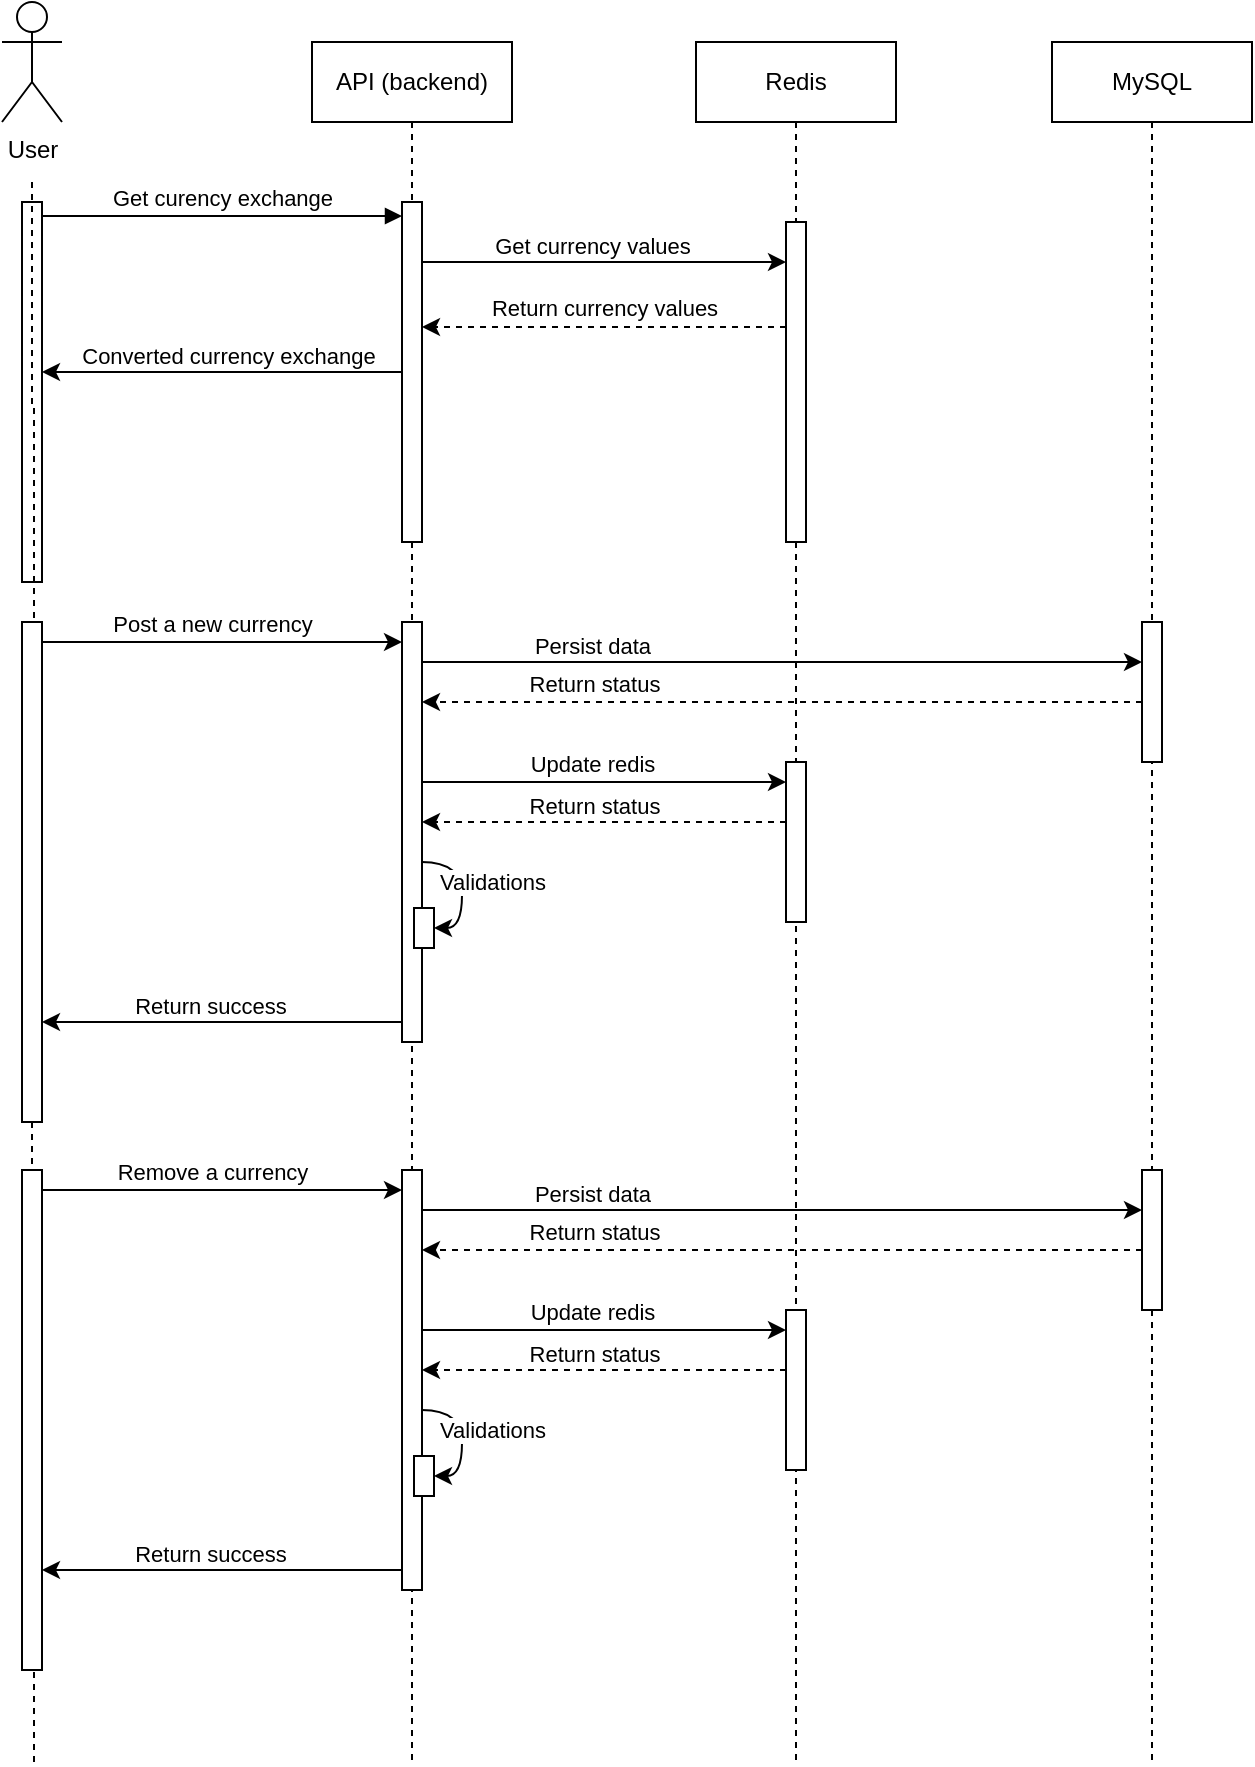 <mxfile version="21.4.0" type="device">
  <diagram name="Page-1" id="2YBvvXClWsGukQMizWep">
    <mxGraphModel dx="3162" dy="1423" grid="1" gridSize="10" guides="1" tooltips="1" connect="1" arrows="1" fold="1" page="1" pageScale="1" pageWidth="850" pageHeight="1100" math="0" shadow="0">
      <root>
        <mxCell id="0" />
        <mxCell id="1" parent="0" />
        <mxCell id="aM9ryv3xv72pqoxQDRHE-5" value="API (backend)" style="shape=umlLifeline;perimeter=lifelinePerimeter;whiteSpace=wrap;html=1;container=0;dropTarget=0;collapsible=0;recursiveResize=0;outlineConnect=0;portConstraint=eastwest;newEdgeStyle={&quot;edgeStyle&quot;:&quot;elbowEdgeStyle&quot;,&quot;elbow&quot;:&quot;vertical&quot;,&quot;curved&quot;:0,&quot;rounded&quot;:0};" parent="1" vertex="1">
          <mxGeometry x="230" y="40" width="100" height="860" as="geometry" />
        </mxCell>
        <mxCell id="aM9ryv3xv72pqoxQDRHE-6" value="" style="html=1;points=[];perimeter=orthogonalPerimeter;outlineConnect=0;targetShapes=umlLifeline;portConstraint=eastwest;newEdgeStyle={&quot;edgeStyle&quot;:&quot;elbowEdgeStyle&quot;,&quot;elbow&quot;:&quot;vertical&quot;,&quot;curved&quot;:0,&quot;rounded&quot;:0};" parent="aM9ryv3xv72pqoxQDRHE-5" vertex="1">
          <mxGeometry x="45" y="80" width="10" height="170" as="geometry" />
        </mxCell>
        <mxCell id="AGXBxdNBX98rV4UzV4EK-25" style="edgeStyle=orthogonalEdgeStyle;rounded=0;orthogonalLoop=1;jettySize=auto;html=1;elbow=vertical;curved=1;" edge="1" parent="aM9ryv3xv72pqoxQDRHE-5" source="AGXBxdNBX98rV4UzV4EK-13" target="AGXBxdNBX98rV4UzV4EK-22">
          <mxGeometry relative="1" as="geometry">
            <Array as="points">
              <mxPoint x="75" y="410" />
              <mxPoint x="75" y="443" />
            </Array>
          </mxGeometry>
        </mxCell>
        <mxCell id="AGXBxdNBX98rV4UzV4EK-26" value="Validations" style="edgeLabel;html=1;align=center;verticalAlign=middle;resizable=0;points=[];" vertex="1" connectable="0" parent="AGXBxdNBX98rV4UzV4EK-25">
          <mxGeometry x="-0.168" relative="1" as="geometry">
            <mxPoint x="15" y="2" as="offset" />
          </mxGeometry>
        </mxCell>
        <mxCell id="AGXBxdNBX98rV4UzV4EK-13" value="" style="html=1;points=[];perimeter=orthogonalPerimeter;outlineConnect=0;targetShapes=umlLifeline;portConstraint=eastwest;newEdgeStyle={&quot;edgeStyle&quot;:&quot;elbowEdgeStyle&quot;,&quot;elbow&quot;:&quot;vertical&quot;,&quot;curved&quot;:0,&quot;rounded&quot;:0};" vertex="1" parent="aM9ryv3xv72pqoxQDRHE-5">
          <mxGeometry x="45" y="290" width="10" height="210" as="geometry" />
        </mxCell>
        <mxCell id="AGXBxdNBX98rV4UzV4EK-22" value="" style="html=1;points=[];perimeter=orthogonalPerimeter;outlineConnect=0;targetShapes=umlLifeline;portConstraint=eastwest;newEdgeStyle={&quot;edgeStyle&quot;:&quot;elbowEdgeStyle&quot;,&quot;elbow&quot;:&quot;vertical&quot;,&quot;curved&quot;:0,&quot;rounded&quot;:0};" vertex="1" parent="aM9ryv3xv72pqoxQDRHE-5">
          <mxGeometry x="51" y="433" width="10" height="20" as="geometry" />
        </mxCell>
        <mxCell id="aM9ryv3xv72pqoxQDRHE-7" value="Get curency exchange" style="html=1;verticalAlign=bottom;endArrow=block;edgeStyle=elbowEdgeStyle;elbow=vertical;curved=0;rounded=0;" parent="1" target="aM9ryv3xv72pqoxQDRHE-6" edge="1">
          <mxGeometry relative="1" as="geometry">
            <mxPoint x="95" y="127" as="sourcePoint" />
            <Array as="points">
              <mxPoint x="180" y="127" />
            </Array>
            <mxPoint x="265" y="127" as="targetPoint" />
          </mxGeometry>
        </mxCell>
        <mxCell id="y85h3PkktMuP87ZLB39z-1" value="Redis" style="shape=umlLifeline;perimeter=lifelinePerimeter;whiteSpace=wrap;html=1;container=0;dropTarget=0;collapsible=0;recursiveResize=0;outlineConnect=0;portConstraint=eastwest;newEdgeStyle={&quot;edgeStyle&quot;:&quot;elbowEdgeStyle&quot;,&quot;elbow&quot;:&quot;vertical&quot;,&quot;curved&quot;:0,&quot;rounded&quot;:0};" parent="1" vertex="1">
          <mxGeometry x="422" y="40" width="100" height="860" as="geometry" />
        </mxCell>
        <mxCell id="y85h3PkktMuP87ZLB39z-2" value="" style="html=1;points=[];perimeter=orthogonalPerimeter;outlineConnect=0;targetShapes=umlLifeline;portConstraint=eastwest;newEdgeStyle={&quot;edgeStyle&quot;:&quot;elbowEdgeStyle&quot;,&quot;elbow&quot;:&quot;vertical&quot;,&quot;curved&quot;:0,&quot;rounded&quot;:0};" parent="y85h3PkktMuP87ZLB39z-1" vertex="1">
          <mxGeometry x="45" y="90" width="10" height="160" as="geometry" />
        </mxCell>
        <mxCell id="AGXBxdNBX98rV4UzV4EK-6" value="" style="html=1;points=[];perimeter=orthogonalPerimeter;outlineConnect=0;targetShapes=umlLifeline;portConstraint=eastwest;newEdgeStyle={&quot;edgeStyle&quot;:&quot;elbowEdgeStyle&quot;,&quot;elbow&quot;:&quot;vertical&quot;,&quot;curved&quot;:0,&quot;rounded&quot;:0};" vertex="1" parent="y85h3PkktMuP87ZLB39z-1">
          <mxGeometry x="45" y="360" width="10" height="80" as="geometry" />
        </mxCell>
        <mxCell id="y85h3PkktMuP87ZLB39z-3" style="edgeStyle=elbowEdgeStyle;rounded=0;orthogonalLoop=1;jettySize=auto;html=1;elbow=vertical;curved=0;" parent="1" source="aM9ryv3xv72pqoxQDRHE-6" target="y85h3PkktMuP87ZLB39z-2" edge="1">
          <mxGeometry relative="1" as="geometry">
            <mxPoint x="450" y="150" as="targetPoint" />
            <Array as="points">
              <mxPoint x="370" y="150" />
            </Array>
          </mxGeometry>
        </mxCell>
        <mxCell id="y85h3PkktMuP87ZLB39z-4" value="Get currency values" style="edgeLabel;html=1;align=center;verticalAlign=bottom;resizable=0;points=[];" parent="y85h3PkktMuP87ZLB39z-3" vertex="1" connectable="0">
          <mxGeometry x="-0.202" relative="1" as="geometry">
            <mxPoint x="12" as="offset" />
          </mxGeometry>
        </mxCell>
        <mxCell id="y85h3PkktMuP87ZLB39z-5" style="edgeStyle=elbowEdgeStyle;rounded=0;orthogonalLoop=1;jettySize=auto;html=1;elbow=vertical;curved=0;dashed=1;" parent="1" edge="1" source="y85h3PkktMuP87ZLB39z-2">
          <mxGeometry relative="1" as="geometry">
            <mxPoint x="457" y="182.667" as="sourcePoint" />
            <mxPoint x="285" y="182.667" as="targetPoint" />
          </mxGeometry>
        </mxCell>
        <mxCell id="y85h3PkktMuP87ZLB39z-6" value="Return currency values" style="edgeLabel;html=1;align=center;verticalAlign=bottom;resizable=0;points=[];" parent="y85h3PkktMuP87ZLB39z-5" vertex="1" connectable="0">
          <mxGeometry x="-0.185" y="-1" relative="1" as="geometry">
            <mxPoint x="-17" as="offset" />
          </mxGeometry>
        </mxCell>
        <mxCell id="y85h3PkktMuP87ZLB39z-7" style="edgeStyle=elbowEdgeStyle;rounded=0;orthogonalLoop=1;jettySize=auto;html=1;elbow=vertical;curved=0;" parent="1" source="aM9ryv3xv72pqoxQDRHE-6" edge="1">
          <mxGeometry relative="1" as="geometry">
            <mxPoint x="95" y="205.211" as="targetPoint" />
          </mxGeometry>
        </mxCell>
        <mxCell id="y85h3PkktMuP87ZLB39z-8" value="Converted currency exchange" style="edgeLabel;html=1;align=center;verticalAlign=bottom;resizable=0;points=[];" parent="y85h3PkktMuP87ZLB39z-7" vertex="1" connectable="0">
          <mxGeometry x="0.168" relative="1" as="geometry">
            <mxPoint x="18" as="offset" />
          </mxGeometry>
        </mxCell>
        <mxCell id="y85h3PkktMuP87ZLB39z-10" style="edgeStyle=orthogonalEdgeStyle;rounded=0;orthogonalLoop=1;jettySize=auto;html=1;dashed=1;endArrow=none;endFill=0;movable=1;resizable=1;rotatable=1;deletable=1;editable=1;locked=0;connectable=1;" parent="1" edge="1" source="AGXBxdNBX98rV4UzV4EK-3">
          <mxGeometry relative="1" as="geometry">
            <mxPoint x="90" y="900" as="targetPoint" />
            <mxPoint x="90" y="110" as="sourcePoint" />
            <Array as="points">
              <mxPoint x="90" y="620" />
              <mxPoint x="91" y="620" />
            </Array>
          </mxGeometry>
        </mxCell>
        <mxCell id="y85h3PkktMuP87ZLB39z-9" value="User" style="shape=umlActor;verticalLabelPosition=bottom;verticalAlign=top;html=1;outlineConnect=0;movable=1;resizable=1;rotatable=1;deletable=1;editable=1;locked=0;connectable=1;" parent="1" vertex="1">
          <mxGeometry x="75" y="20" width="30" height="60" as="geometry" />
        </mxCell>
        <mxCell id="y85h3PkktMuP87ZLB39z-11" value="" style="html=1;points=[];perimeter=orthogonalPerimeter;outlineConnect=0;targetShapes=umlLifeline;portConstraint=eastwest;newEdgeStyle={&quot;edgeStyle&quot;:&quot;elbowEdgeStyle&quot;,&quot;elbow&quot;:&quot;vertical&quot;,&quot;curved&quot;:0,&quot;rounded&quot;:0};" parent="1" vertex="1">
          <mxGeometry x="85" y="120" width="10" height="190" as="geometry" />
        </mxCell>
        <mxCell id="AGXBxdNBX98rV4UzV4EK-1" value="MySQL" style="shape=umlLifeline;perimeter=lifelinePerimeter;whiteSpace=wrap;html=1;container=0;dropTarget=0;collapsible=0;recursiveResize=0;outlineConnect=0;portConstraint=eastwest;newEdgeStyle={&quot;edgeStyle&quot;:&quot;elbowEdgeStyle&quot;,&quot;elbow&quot;:&quot;vertical&quot;,&quot;curved&quot;:0,&quot;rounded&quot;:0};" vertex="1" parent="1">
          <mxGeometry x="600" y="40" width="100" height="860" as="geometry" />
        </mxCell>
        <mxCell id="AGXBxdNBX98rV4UzV4EK-2" value="" style="html=1;points=[];perimeter=orthogonalPerimeter;outlineConnect=0;targetShapes=umlLifeline;portConstraint=eastwest;newEdgeStyle={&quot;edgeStyle&quot;:&quot;elbowEdgeStyle&quot;,&quot;elbow&quot;:&quot;vertical&quot;,&quot;curved&quot;:0,&quot;rounded&quot;:0};" vertex="1" parent="AGXBxdNBX98rV4UzV4EK-1">
          <mxGeometry x="45" y="290" width="10" height="70" as="geometry" />
        </mxCell>
        <mxCell id="AGXBxdNBX98rV4UzV4EK-5" value="" style="edgeStyle=orthogonalEdgeStyle;rounded=0;orthogonalLoop=1;jettySize=auto;html=1;dashed=1;endArrow=none;endFill=0;movable=1;resizable=1;rotatable=1;deletable=1;editable=1;locked=0;connectable=1;" edge="1" parent="1" target="AGXBxdNBX98rV4UzV4EK-3">
          <mxGeometry relative="1" as="geometry">
            <mxPoint x="90" y="720" as="targetPoint" />
            <mxPoint x="90" y="110" as="sourcePoint" />
            <Array as="points">
              <mxPoint x="90" y="221" />
              <mxPoint x="91" y="221" />
            </Array>
          </mxGeometry>
        </mxCell>
        <mxCell id="AGXBxdNBX98rV4UzV4EK-7" style="edgeStyle=elbowEdgeStyle;rounded=0;orthogonalLoop=1;jettySize=auto;html=1;elbow=vertical;curved=0;" edge="1" parent="1" source="AGXBxdNBX98rV4UzV4EK-3" target="AGXBxdNBX98rV4UzV4EK-13">
          <mxGeometry relative="1" as="geometry">
            <mxPoint x="170" y="380" as="targetPoint" />
            <Array as="points">
              <mxPoint x="240" y="340" />
            </Array>
          </mxGeometry>
        </mxCell>
        <mxCell id="AGXBxdNBX98rV4UzV4EK-8" value="Post a new currency" style="edgeLabel;html=1;align=center;verticalAlign=bottom;resizable=0;points=[];" vertex="1" connectable="0" parent="AGXBxdNBX98rV4UzV4EK-7">
          <mxGeometry x="-0.647" y="1" relative="1" as="geometry">
            <mxPoint x="53" as="offset" />
          </mxGeometry>
        </mxCell>
        <mxCell id="AGXBxdNBX98rV4UzV4EK-3" value="" style="html=1;points=[];perimeter=orthogonalPerimeter;outlineConnect=0;targetShapes=umlLifeline;portConstraint=eastwest;newEdgeStyle={&quot;edgeStyle&quot;:&quot;elbowEdgeStyle&quot;,&quot;elbow&quot;:&quot;vertical&quot;,&quot;curved&quot;:0,&quot;rounded&quot;:0};" vertex="1" parent="1">
          <mxGeometry x="85" y="330" width="10" height="250" as="geometry" />
        </mxCell>
        <mxCell id="AGXBxdNBX98rV4UzV4EK-14" style="edgeStyle=elbowEdgeStyle;rounded=0;orthogonalLoop=1;jettySize=auto;html=1;elbow=vertical;curved=0;" edge="1" parent="1" source="AGXBxdNBX98rV4UzV4EK-13" target="AGXBxdNBX98rV4UzV4EK-2">
          <mxGeometry relative="1" as="geometry">
            <Array as="points">
              <mxPoint x="465" y="350" />
            </Array>
          </mxGeometry>
        </mxCell>
        <mxCell id="AGXBxdNBX98rV4UzV4EK-15" value="Persist data" style="edgeLabel;html=1;align=center;verticalAlign=bottom;resizable=0;points=[];" vertex="1" connectable="0" parent="AGXBxdNBX98rV4UzV4EK-14">
          <mxGeometry x="-0.31" relative="1" as="geometry">
            <mxPoint x="-39" as="offset" />
          </mxGeometry>
        </mxCell>
        <mxCell id="AGXBxdNBX98rV4UzV4EK-16" style="edgeStyle=elbowEdgeStyle;rounded=0;orthogonalLoop=1;jettySize=auto;html=1;elbow=vertical;curved=0;verticalAlign=bottom;dashed=1;" edge="1" parent="1" source="AGXBxdNBX98rV4UzV4EK-2" target="AGXBxdNBX98rV4UzV4EK-13">
          <mxGeometry relative="1" as="geometry">
            <Array as="points">
              <mxPoint x="550" y="370" />
              <mxPoint x="465" y="360" />
            </Array>
          </mxGeometry>
        </mxCell>
        <mxCell id="AGXBxdNBX98rV4UzV4EK-17" value="Return status" style="edgeLabel;html=1;align=center;verticalAlign=bottom;resizable=0;points=[];" vertex="1" connectable="0" parent="AGXBxdNBX98rV4UzV4EK-16">
          <mxGeometry x="0.153" y="-1" relative="1" as="geometry">
            <mxPoint x="-67" as="offset" />
          </mxGeometry>
        </mxCell>
        <mxCell id="AGXBxdNBX98rV4UzV4EK-18" style="edgeStyle=elbowEdgeStyle;rounded=0;orthogonalLoop=1;jettySize=auto;html=1;elbow=vertical;curved=0;" edge="1" parent="1" source="AGXBxdNBX98rV4UzV4EK-13" target="AGXBxdNBX98rV4UzV4EK-6">
          <mxGeometry relative="1" as="geometry">
            <Array as="points">
              <mxPoint x="380" y="410" />
            </Array>
          </mxGeometry>
        </mxCell>
        <mxCell id="AGXBxdNBX98rV4UzV4EK-19" value="Update redis" style="edgeLabel;html=1;align=center;verticalAlign=bottom;resizable=0;points=[];" vertex="1" connectable="0" parent="AGXBxdNBX98rV4UzV4EK-18">
          <mxGeometry x="-0.135" y="1" relative="1" as="geometry">
            <mxPoint x="6" as="offset" />
          </mxGeometry>
        </mxCell>
        <mxCell id="AGXBxdNBX98rV4UzV4EK-20" style="edgeStyle=elbowEdgeStyle;rounded=0;orthogonalLoop=1;jettySize=auto;html=1;elbow=vertical;curved=0;dashed=1;" edge="1" parent="1" source="AGXBxdNBX98rV4UzV4EK-6" target="AGXBxdNBX98rV4UzV4EK-13">
          <mxGeometry relative="1" as="geometry">
            <Array as="points">
              <mxPoint x="376" y="430" />
            </Array>
          </mxGeometry>
        </mxCell>
        <mxCell id="AGXBxdNBX98rV4UzV4EK-21" value="Return status" style="edgeLabel;html=1;align=center;verticalAlign=bottom;resizable=0;points=[];" vertex="1" connectable="0" parent="AGXBxdNBX98rV4UzV4EK-20">
          <mxGeometry x="0.127" y="-2" relative="1" as="geometry">
            <mxPoint x="6" y="2" as="offset" />
          </mxGeometry>
        </mxCell>
        <mxCell id="AGXBxdNBX98rV4UzV4EK-23" style="edgeStyle=elbowEdgeStyle;rounded=0;orthogonalLoop=1;jettySize=auto;html=1;elbow=vertical;curved=0;" edge="1" parent="1" source="AGXBxdNBX98rV4UzV4EK-13" target="AGXBxdNBX98rV4UzV4EK-3">
          <mxGeometry relative="1" as="geometry">
            <Array as="points">
              <mxPoint x="200" y="530" />
            </Array>
          </mxGeometry>
        </mxCell>
        <mxCell id="AGXBxdNBX98rV4UzV4EK-24" value="Return success" style="edgeLabel;html=1;align=center;verticalAlign=bottom;resizable=0;points=[];" vertex="1" connectable="0" parent="AGXBxdNBX98rV4UzV4EK-23">
          <mxGeometry x="0.068" relative="1" as="geometry">
            <mxPoint as="offset" />
          </mxGeometry>
        </mxCell>
        <mxCell id="AGXBxdNBX98rV4UzV4EK-27" style="edgeStyle=orthogonalEdgeStyle;rounded=0;orthogonalLoop=1;jettySize=auto;html=1;elbow=vertical;curved=1;" edge="1" parent="1" source="AGXBxdNBX98rV4UzV4EK-29" target="AGXBxdNBX98rV4UzV4EK-30">
          <mxGeometry relative="1" as="geometry">
            <Array as="points">
              <mxPoint x="305" y="724" />
              <mxPoint x="305" y="757" />
            </Array>
          </mxGeometry>
        </mxCell>
        <mxCell id="AGXBxdNBX98rV4UzV4EK-28" value="Validations" style="edgeLabel;html=1;align=center;verticalAlign=middle;resizable=0;points=[];" vertex="1" connectable="0" parent="AGXBxdNBX98rV4UzV4EK-27">
          <mxGeometry x="-0.168" relative="1" as="geometry">
            <mxPoint x="15" y="2" as="offset" />
          </mxGeometry>
        </mxCell>
        <mxCell id="AGXBxdNBX98rV4UzV4EK-29" value="" style="html=1;points=[];perimeter=orthogonalPerimeter;outlineConnect=0;targetShapes=umlLifeline;portConstraint=eastwest;newEdgeStyle={&quot;edgeStyle&quot;:&quot;elbowEdgeStyle&quot;,&quot;elbow&quot;:&quot;vertical&quot;,&quot;curved&quot;:0,&quot;rounded&quot;:0};" vertex="1" parent="1">
          <mxGeometry x="275" y="604" width="10" height="210" as="geometry" />
        </mxCell>
        <mxCell id="AGXBxdNBX98rV4UzV4EK-30" value="" style="html=1;points=[];perimeter=orthogonalPerimeter;outlineConnect=0;targetShapes=umlLifeline;portConstraint=eastwest;newEdgeStyle={&quot;edgeStyle&quot;:&quot;elbowEdgeStyle&quot;,&quot;elbow&quot;:&quot;vertical&quot;,&quot;curved&quot;:0,&quot;rounded&quot;:0};" vertex="1" parent="1">
          <mxGeometry x="281" y="747" width="10" height="20" as="geometry" />
        </mxCell>
        <mxCell id="AGXBxdNBX98rV4UzV4EK-31" value="" style="html=1;points=[];perimeter=orthogonalPerimeter;outlineConnect=0;targetShapes=umlLifeline;portConstraint=eastwest;newEdgeStyle={&quot;edgeStyle&quot;:&quot;elbowEdgeStyle&quot;,&quot;elbow&quot;:&quot;vertical&quot;,&quot;curved&quot;:0,&quot;rounded&quot;:0};" vertex="1" parent="1">
          <mxGeometry x="467" y="674" width="10" height="80" as="geometry" />
        </mxCell>
        <mxCell id="AGXBxdNBX98rV4UzV4EK-32" value="" style="html=1;points=[];perimeter=orthogonalPerimeter;outlineConnect=0;targetShapes=umlLifeline;portConstraint=eastwest;newEdgeStyle={&quot;edgeStyle&quot;:&quot;elbowEdgeStyle&quot;,&quot;elbow&quot;:&quot;vertical&quot;,&quot;curved&quot;:0,&quot;rounded&quot;:0};" vertex="1" parent="1">
          <mxGeometry x="645" y="604" width="10" height="70" as="geometry" />
        </mxCell>
        <mxCell id="AGXBxdNBX98rV4UzV4EK-33" style="edgeStyle=elbowEdgeStyle;rounded=0;orthogonalLoop=1;jettySize=auto;html=1;elbow=vertical;curved=0;" edge="1" parent="1" source="AGXBxdNBX98rV4UzV4EK-35" target="AGXBxdNBX98rV4UzV4EK-29">
          <mxGeometry relative="1" as="geometry">
            <mxPoint x="170" y="654" as="targetPoint" />
            <Array as="points">
              <mxPoint x="240" y="614" />
            </Array>
          </mxGeometry>
        </mxCell>
        <mxCell id="AGXBxdNBX98rV4UzV4EK-34" value="Remove a currency" style="edgeLabel;html=1;align=center;verticalAlign=bottom;resizable=0;points=[];" vertex="1" connectable="0" parent="AGXBxdNBX98rV4UzV4EK-33">
          <mxGeometry x="-0.647" y="1" relative="1" as="geometry">
            <mxPoint x="53" as="offset" />
          </mxGeometry>
        </mxCell>
        <mxCell id="AGXBxdNBX98rV4UzV4EK-35" value="" style="html=1;points=[];perimeter=orthogonalPerimeter;outlineConnect=0;targetShapes=umlLifeline;portConstraint=eastwest;newEdgeStyle={&quot;edgeStyle&quot;:&quot;elbowEdgeStyle&quot;,&quot;elbow&quot;:&quot;vertical&quot;,&quot;curved&quot;:0,&quot;rounded&quot;:0};" vertex="1" parent="1">
          <mxGeometry x="85" y="604" width="10" height="250" as="geometry" />
        </mxCell>
        <mxCell id="AGXBxdNBX98rV4UzV4EK-36" style="edgeStyle=elbowEdgeStyle;rounded=0;orthogonalLoop=1;jettySize=auto;html=1;elbow=vertical;curved=0;" edge="1" parent="1" source="AGXBxdNBX98rV4UzV4EK-29" target="AGXBxdNBX98rV4UzV4EK-32">
          <mxGeometry relative="1" as="geometry">
            <Array as="points">
              <mxPoint x="465" y="624" />
            </Array>
          </mxGeometry>
        </mxCell>
        <mxCell id="AGXBxdNBX98rV4UzV4EK-37" value="Persist data" style="edgeLabel;html=1;align=center;verticalAlign=bottom;resizable=0;points=[];" vertex="1" connectable="0" parent="AGXBxdNBX98rV4UzV4EK-36">
          <mxGeometry x="-0.31" relative="1" as="geometry">
            <mxPoint x="-39" as="offset" />
          </mxGeometry>
        </mxCell>
        <mxCell id="AGXBxdNBX98rV4UzV4EK-38" style="edgeStyle=elbowEdgeStyle;rounded=0;orthogonalLoop=1;jettySize=auto;html=1;elbow=vertical;curved=0;verticalAlign=bottom;dashed=1;" edge="1" parent="1" source="AGXBxdNBX98rV4UzV4EK-32" target="AGXBxdNBX98rV4UzV4EK-29">
          <mxGeometry relative="1" as="geometry">
            <Array as="points">
              <mxPoint x="550" y="644" />
              <mxPoint x="465" y="634" />
            </Array>
          </mxGeometry>
        </mxCell>
        <mxCell id="AGXBxdNBX98rV4UzV4EK-39" value="Return status" style="edgeLabel;html=1;align=center;verticalAlign=bottom;resizable=0;points=[];" vertex="1" connectable="0" parent="AGXBxdNBX98rV4UzV4EK-38">
          <mxGeometry x="0.153" y="-1" relative="1" as="geometry">
            <mxPoint x="-67" as="offset" />
          </mxGeometry>
        </mxCell>
        <mxCell id="AGXBxdNBX98rV4UzV4EK-40" style="edgeStyle=elbowEdgeStyle;rounded=0;orthogonalLoop=1;jettySize=auto;html=1;elbow=vertical;curved=0;" edge="1" parent="1" source="AGXBxdNBX98rV4UzV4EK-29" target="AGXBxdNBX98rV4UzV4EK-31">
          <mxGeometry relative="1" as="geometry">
            <Array as="points">
              <mxPoint x="380" y="684" />
            </Array>
          </mxGeometry>
        </mxCell>
        <mxCell id="AGXBxdNBX98rV4UzV4EK-41" value="Update redis" style="edgeLabel;html=1;align=center;verticalAlign=bottom;resizable=0;points=[];" vertex="1" connectable="0" parent="AGXBxdNBX98rV4UzV4EK-40">
          <mxGeometry x="-0.135" y="1" relative="1" as="geometry">
            <mxPoint x="6" as="offset" />
          </mxGeometry>
        </mxCell>
        <mxCell id="AGXBxdNBX98rV4UzV4EK-42" style="edgeStyle=elbowEdgeStyle;rounded=0;orthogonalLoop=1;jettySize=auto;html=1;elbow=vertical;curved=0;dashed=1;" edge="1" parent="1" source="AGXBxdNBX98rV4UzV4EK-31" target="AGXBxdNBX98rV4UzV4EK-29">
          <mxGeometry relative="1" as="geometry">
            <Array as="points">
              <mxPoint x="376" y="704" />
            </Array>
          </mxGeometry>
        </mxCell>
        <mxCell id="AGXBxdNBX98rV4UzV4EK-43" value="Return status" style="edgeLabel;html=1;align=center;verticalAlign=bottom;resizable=0;points=[];" vertex="1" connectable="0" parent="AGXBxdNBX98rV4UzV4EK-42">
          <mxGeometry x="0.127" y="-2" relative="1" as="geometry">
            <mxPoint x="6" y="2" as="offset" />
          </mxGeometry>
        </mxCell>
        <mxCell id="AGXBxdNBX98rV4UzV4EK-44" style="edgeStyle=elbowEdgeStyle;rounded=0;orthogonalLoop=1;jettySize=auto;html=1;elbow=vertical;curved=0;" edge="1" parent="1" source="AGXBxdNBX98rV4UzV4EK-29" target="AGXBxdNBX98rV4UzV4EK-35">
          <mxGeometry relative="1" as="geometry">
            <Array as="points">
              <mxPoint x="200" y="804" />
            </Array>
          </mxGeometry>
        </mxCell>
        <mxCell id="AGXBxdNBX98rV4UzV4EK-45" value="Return success" style="edgeLabel;html=1;align=center;verticalAlign=bottom;resizable=0;points=[];" vertex="1" connectable="0" parent="AGXBxdNBX98rV4UzV4EK-44">
          <mxGeometry x="0.068" relative="1" as="geometry">
            <mxPoint as="offset" />
          </mxGeometry>
        </mxCell>
      </root>
    </mxGraphModel>
  </diagram>
</mxfile>
